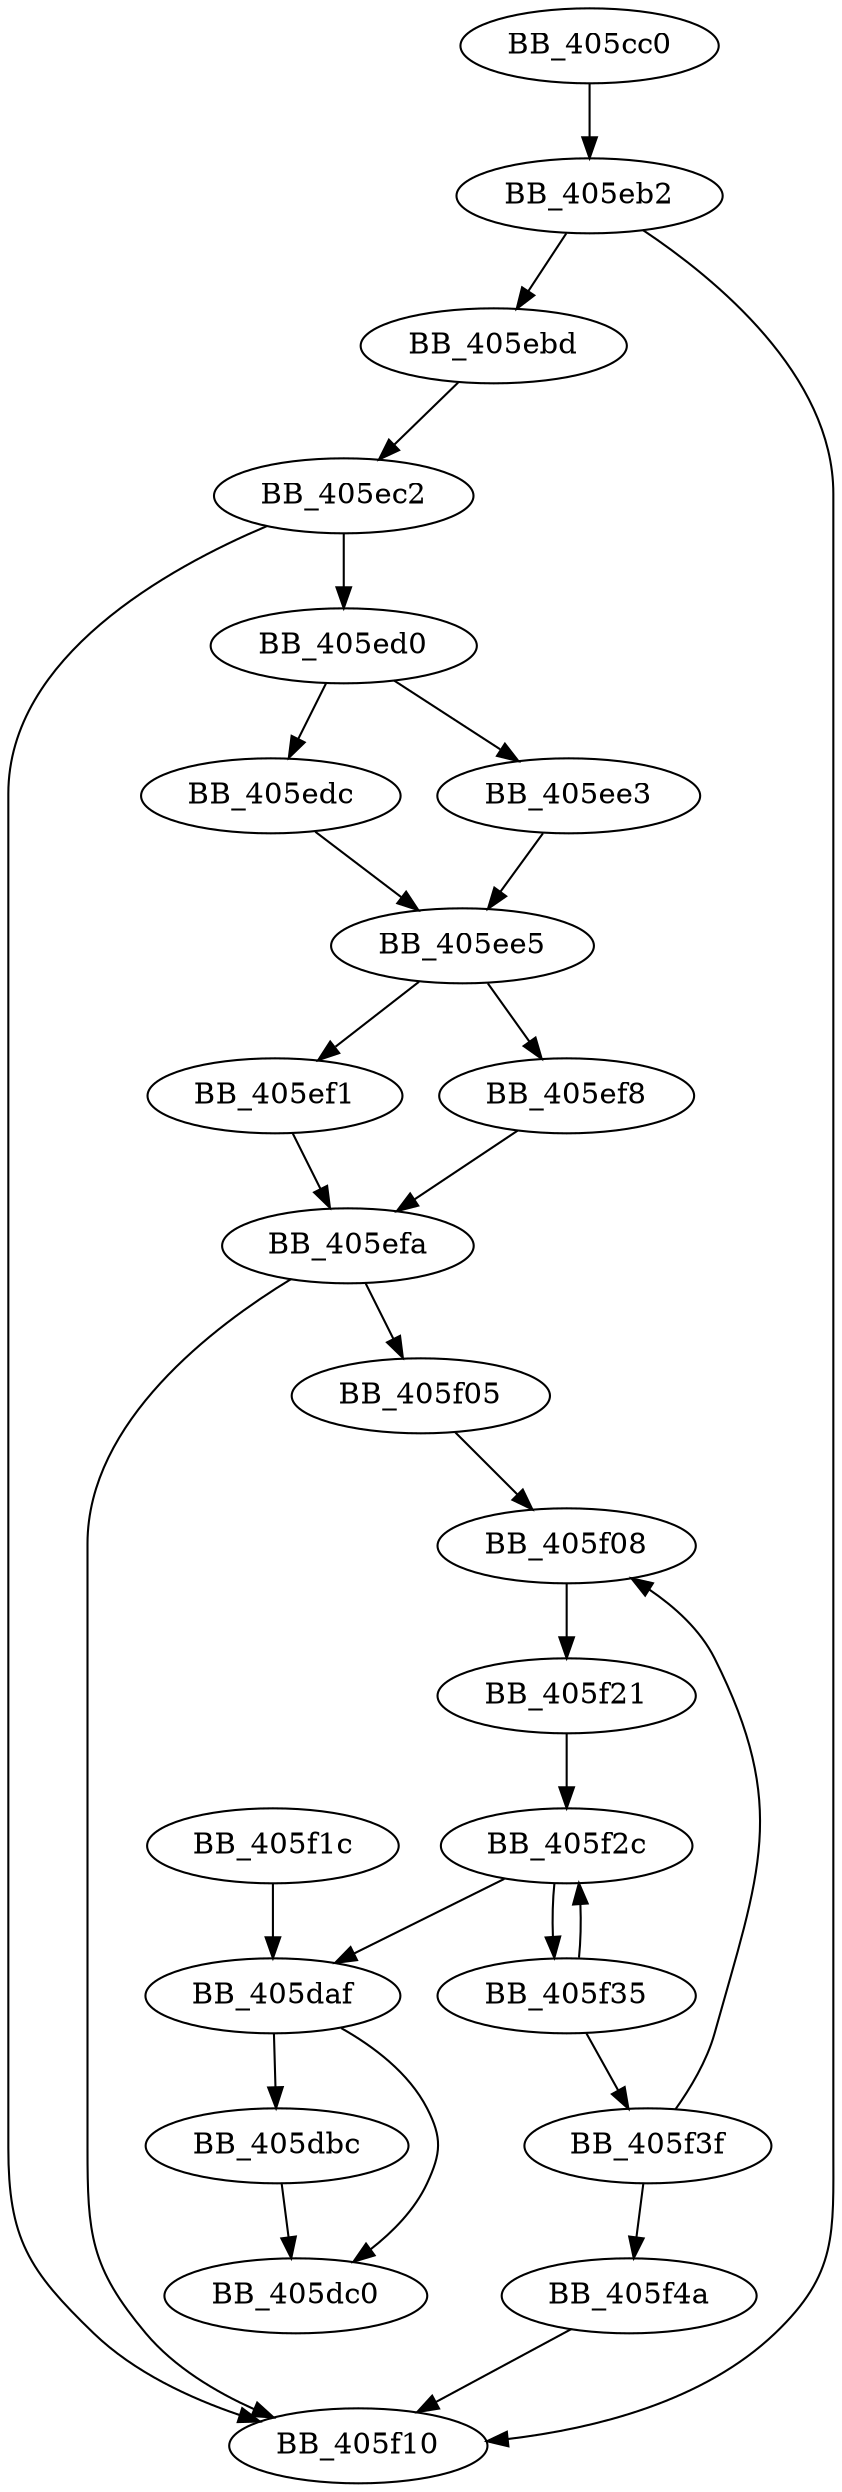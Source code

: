DiGraph sub_405CC0{
BB_405cc0->BB_405eb2
BB_405daf->BB_405dbc
BB_405daf->BB_405dc0
BB_405dbc->BB_405dc0
BB_405eb2->BB_405ebd
BB_405eb2->BB_405f10
BB_405ebd->BB_405ec2
BB_405ec2->BB_405ed0
BB_405ec2->BB_405f10
BB_405ed0->BB_405edc
BB_405ed0->BB_405ee3
BB_405edc->BB_405ee5
BB_405ee3->BB_405ee5
BB_405ee5->BB_405ef1
BB_405ee5->BB_405ef8
BB_405ef1->BB_405efa
BB_405ef8->BB_405efa
BB_405efa->BB_405f05
BB_405efa->BB_405f10
BB_405f05->BB_405f08
BB_405f08->BB_405f21
BB_405f1c->BB_405daf
BB_405f21->BB_405f2c
BB_405f2c->BB_405daf
BB_405f2c->BB_405f35
BB_405f35->BB_405f2c
BB_405f35->BB_405f3f
BB_405f3f->BB_405f08
BB_405f3f->BB_405f4a
BB_405f4a->BB_405f10
}
